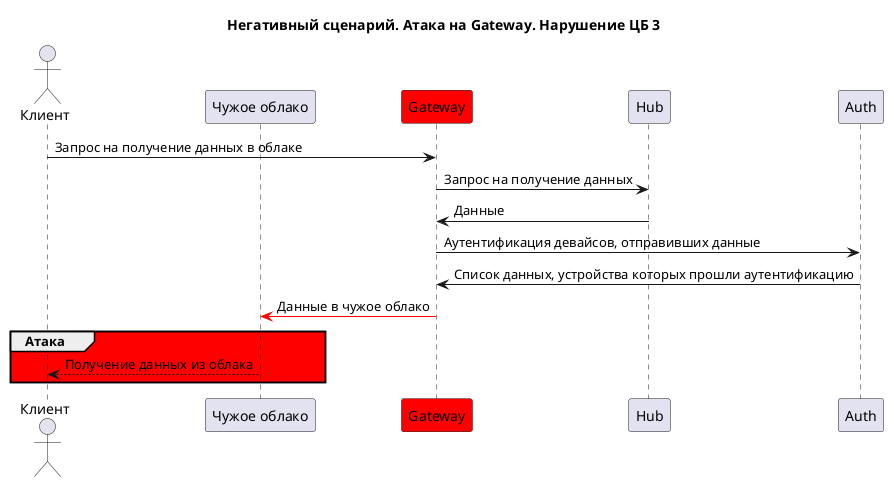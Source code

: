 @startuml
title "Негативный сценарий. Атака на Gateway. Нарушение ЦБ 3"
actor Клиент as user
participant "Чужое облако" as cloud
participant Gateway as gateway  #red
participant Hub as hub 
participant Auth as auth 

user -> gateway: Запрос на получение данных в облаке
gateway -> hub: Запрос на получение данных
hub -> gateway: Данные
gateway -> auth: Аутентификация девайсов, отправивших данные
auth -> gateway: Список данных, устройства которых прошли аутентификацию
gateway -[#red]> cloud: Данные в чужое облако
group #red Атака 
cloud --> user: Получение данных из облака
end
@enduml